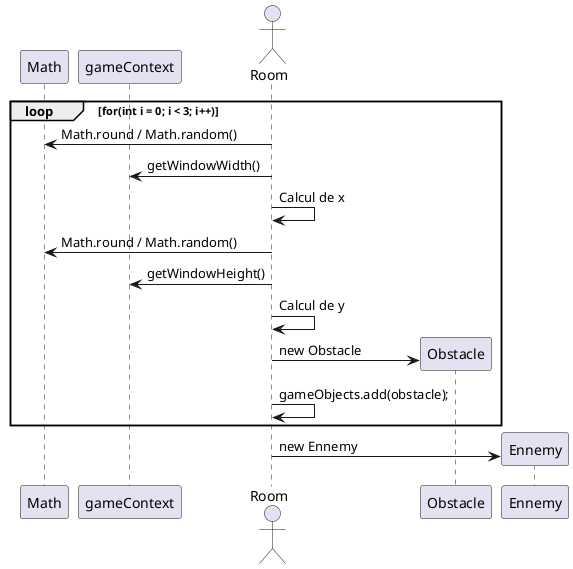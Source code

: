 @startuml Roomgeneration

participant "Math" as Math
participant "gameContext" as gameContext


actor Room
loop for(int i = 0; i < 3; i++)
    Room -> Math : Math.round / Math.random()
    Room -> gameContext : getWindowWidth()
    Room -> Room : Calcul de x

    Room -> Math : Math.round / Math.random()
    Room -> gameContext : getWindowHeight()
    Room -> Room : Calcul de y

    Room -> Obstacle ** : new Obstacle

    Room -> Room :gameObjects.add(obstacle);
end

Room -> Ennemy ** : new Ennemy

participant "Obstacle" as Obstacle
participant "Ennemy" as Ennemy



@enduml